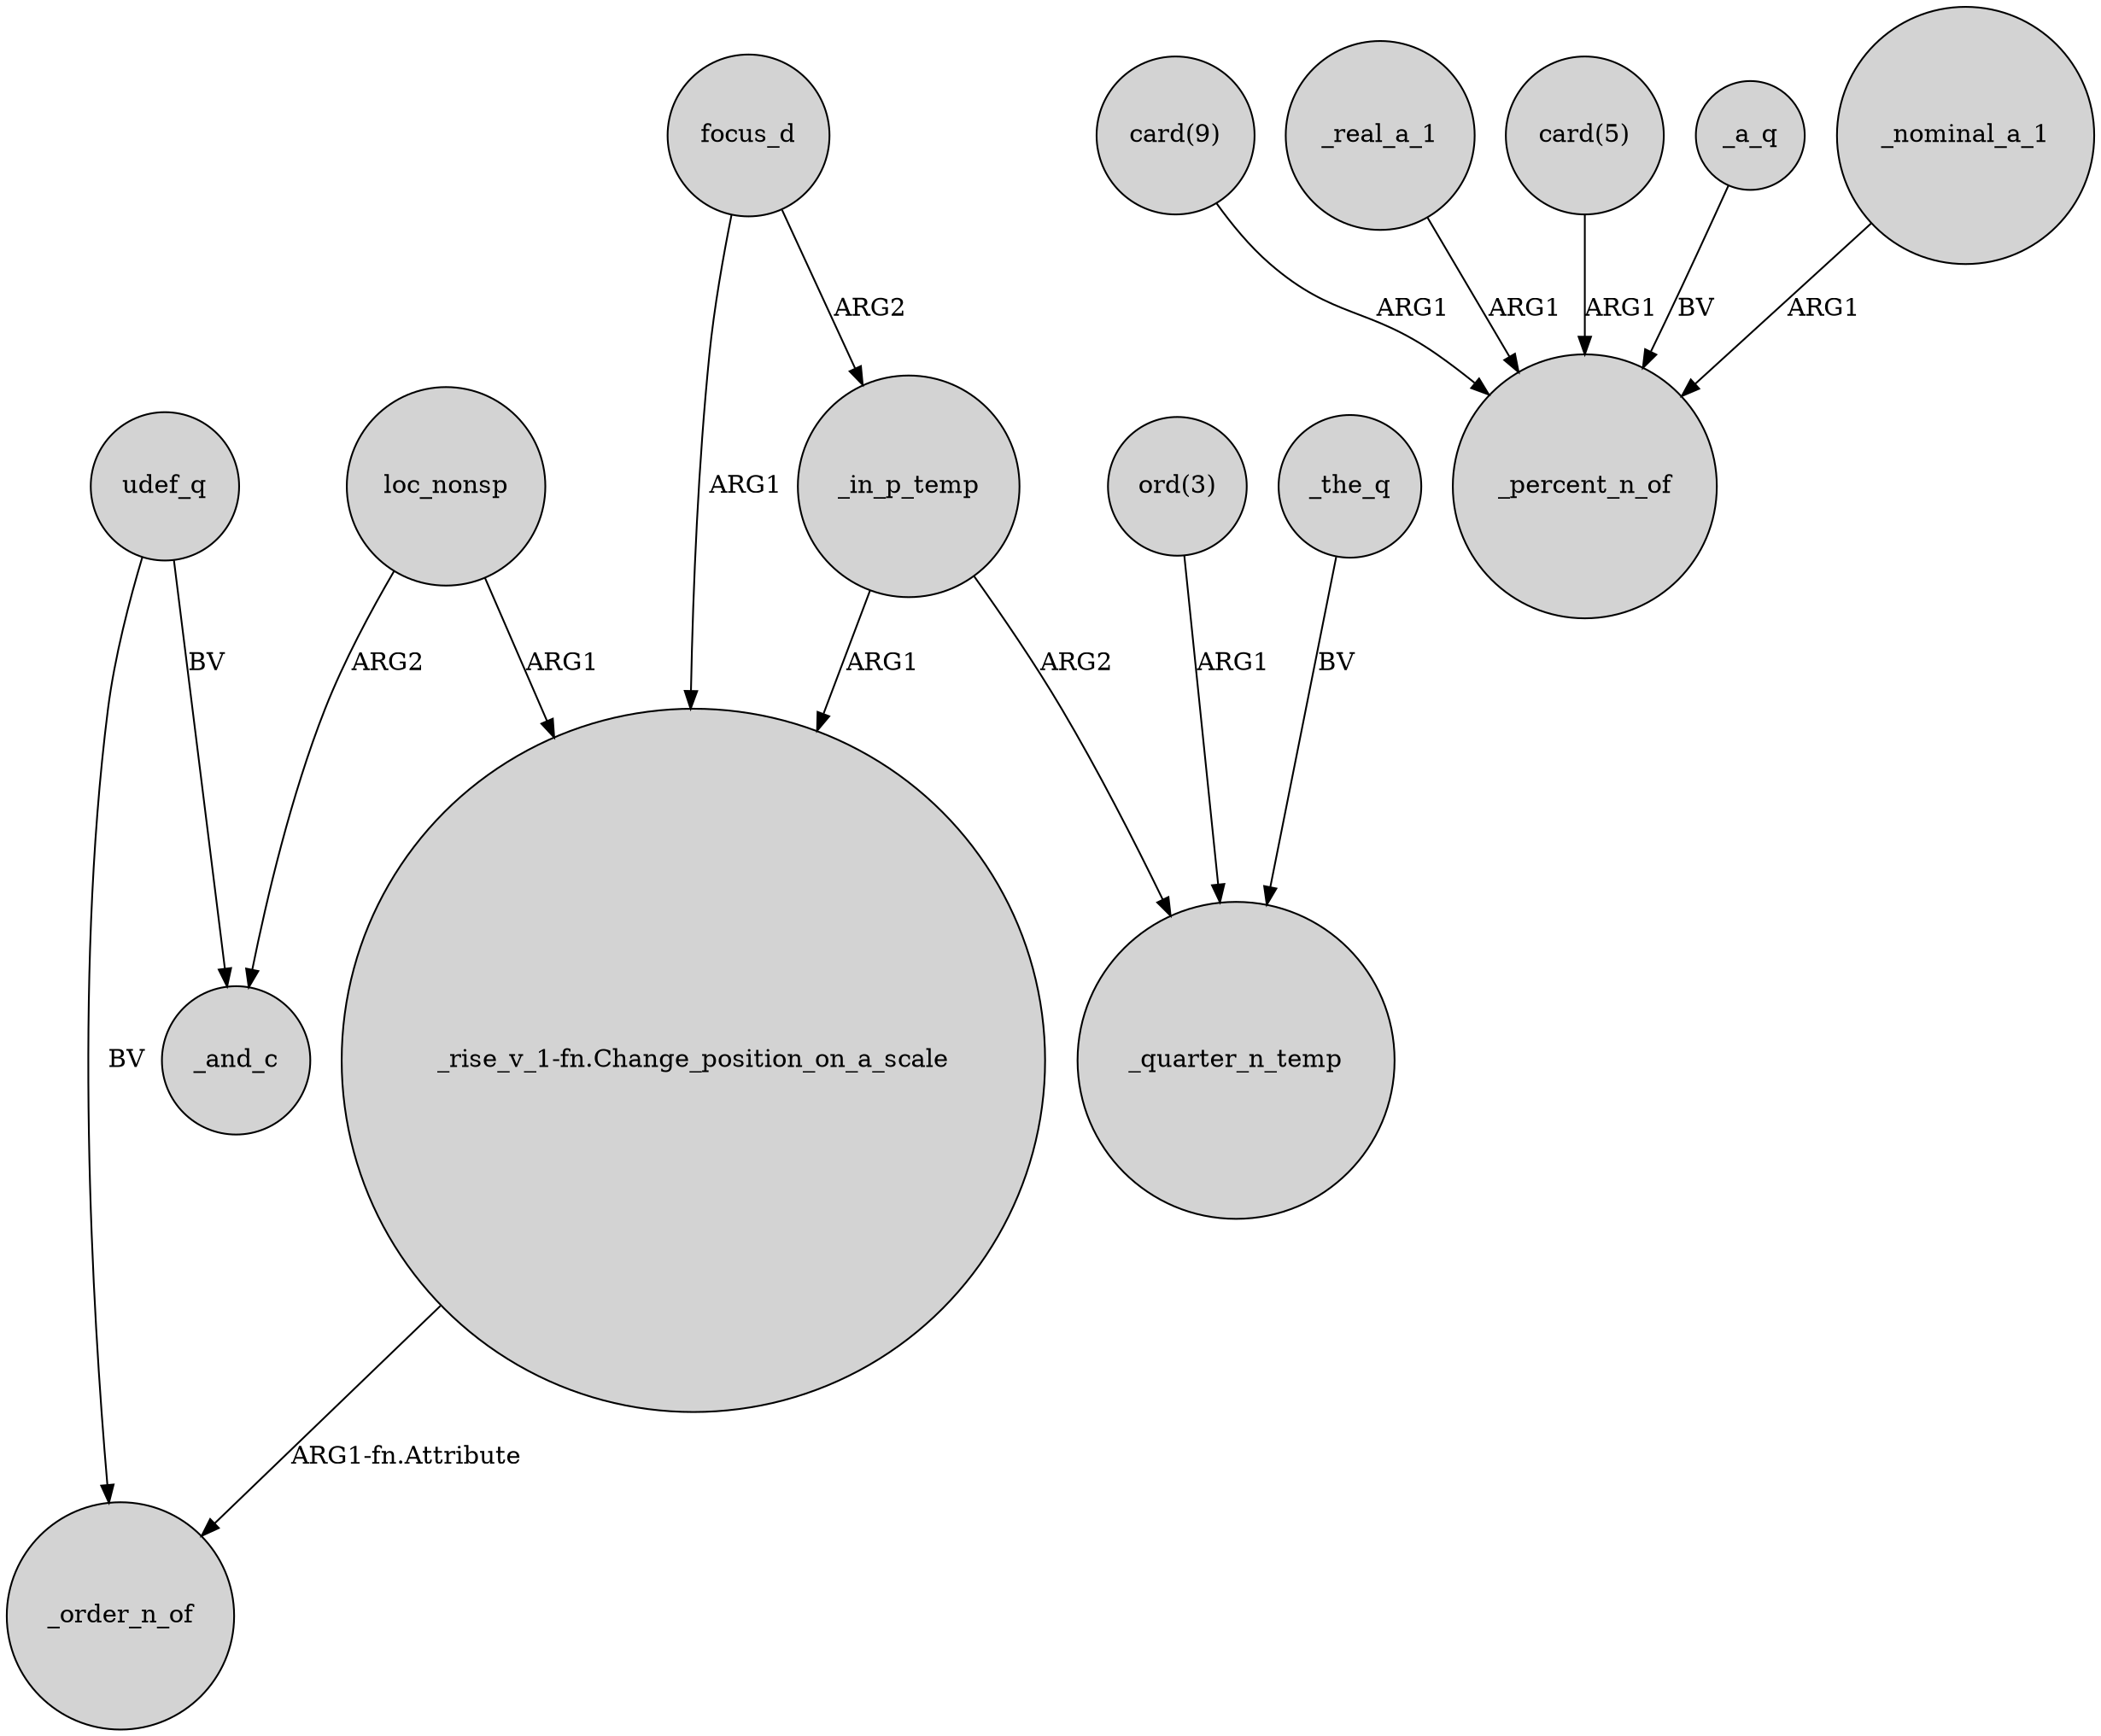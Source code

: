 digraph {
	node [shape=circle style=filled]
	udef_q -> _order_n_of [label=BV]
	"card(9)" -> _percent_n_of [label=ARG1]
	_in_p_temp -> _quarter_n_temp [label=ARG2]
	_real_a_1 -> _percent_n_of [label=ARG1]
	udef_q -> _and_c [label=BV]
	"ord(3)" -> _quarter_n_temp [label=ARG1]
	"card(5)" -> _percent_n_of [label=ARG1]
	_a_q -> _percent_n_of [label=BV]
	loc_nonsp -> "_rise_v_1-fn.Change_position_on_a_scale" [label=ARG1]
	focus_d -> "_rise_v_1-fn.Change_position_on_a_scale" [label=ARG1]
	focus_d -> _in_p_temp [label=ARG2]
	_nominal_a_1 -> _percent_n_of [label=ARG1]
	"_rise_v_1-fn.Change_position_on_a_scale" -> _order_n_of [label="ARG1-fn.Attribute"]
	_the_q -> _quarter_n_temp [label=BV]
	loc_nonsp -> _and_c [label=ARG2]
	_in_p_temp -> "_rise_v_1-fn.Change_position_on_a_scale" [label=ARG1]
}
